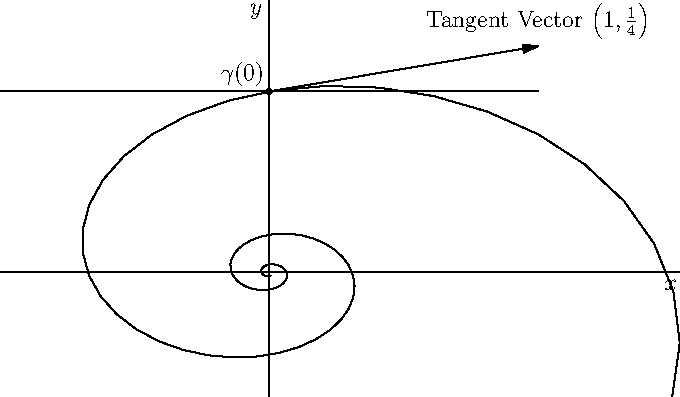 size(12cm,7cm,IgnoreAspect);
import graph;

xaxis("$x$");
yaxis("$y$");

real x(real t) {return exp(t/4)*sin(t);}
real y(real t) {return exp(t/4)*cos(t);}

draw(graph(x,y,-16,2));
draw((-1,1)--(1,1));
draw((0,1)--(1,1.25),Arrow());

label("Tangent Vector $\left(1,\frac{1}{4}\right)$",(1,1.25),N);
label("$\gamma(0)$", (0,1),NW);

dot((0,1));

